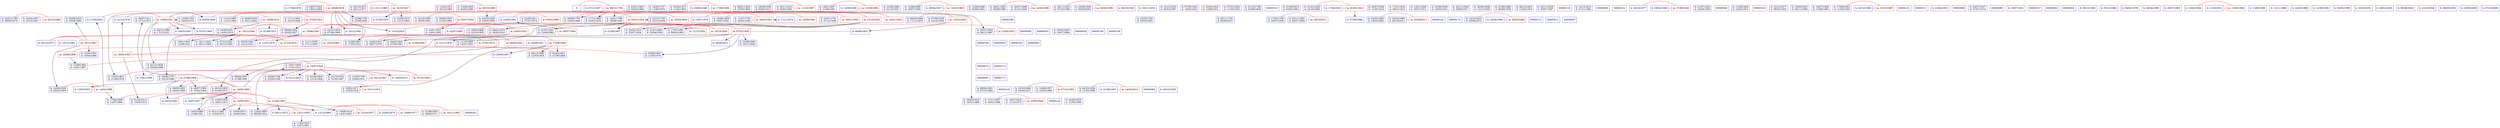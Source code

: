 digraph familyTree {
node [shape=box style=solid color=blue]
139 [label="b: 24/01/1780\nd: 09/04/1878"]
0 -> 201 [color=red arrowhead=none]
2 -> 201 [color=red arrowhead=none]
201 [shape=box color=red label="m: 09/12/1794"]
{ rank = same; 0 2 201; }
201 -> 12
201 -> 16
201 -> 21
201 -> 26
201 -> 32
{ rank = same; 139 00000199; }
28 [label="b: 15/03/1780\nd: 19/03/1855"]
1 -> 202 [color=red arrowhead=none]
3 -> 202 [color=red arrowhead=none]
202 [shape=box color=red label="m: 29/10/1800"]
{ rank = same; 1 3 202; }
202 -> 18
{ rank = same; 28 00000199; }
123 [label="b: 03/01/1803\nd: 05/04/1880"]
16 -> 207 [color=red arrowhead=none]
18 -> 207 [color=red arrowhead=none]
207 [shape=box color=red label="m: 02/01/1824"]
{ rank = same; 16 18 207; }
207 -> 45
207 -> 50
207 -> 54
207 -> 58
122 [label="b: 23/01/1781\nd: 07/12/1846"]
{ rank = same; 122 00000199; }
199 [label="b: 14/05/1797\nd: 11/09/1870"]
91 [label="b: 02/02/1801\nd: 21/09/1890"]
140 [label="b: 01/04/1804\nd: 12/10/1826"]
19 -> 208 [color=red arrowhead=none]
21 -> 208 [color=red arrowhead=none]
208 [shape=box color=red label="m: 16/01/1825"]
{ rank = same; 19 21 208; }
143 [label="b: 11/05/1810\nd: 12/07/1887"]
174 [label="b: 30/06/1813\nd: 11/02/1903"]
32 -> 213 [color=red arrowhead=none]
36 -> 213 [color=red arrowhead=none]
213 [shape=box color=red label="m: 25/05/1833"]
{ rank = same; 32 36 213; }
116 [label="b: 08/01/1828\nd: 23/05/1904"]
45 -> 219 [color=red arrowhead=none]
48 -> 219 [color=red arrowhead=none]
219 [shape=box color=red label="m: 19/08/1842"]
{ rank = same; 45 48 219; }
219 -> 71
219 -> 73
219 -> 75
36 [label="b: 06/05/1831\nd: 14/03/1910"]
50 -> 221 [color=red arrowhead=none]
52 -> 221 [color=red arrowhead=none]
221 [shape=box color=red label="m: 25/03/1850"]
{ rank = same; 50 52 221; }
100 [label="b: 13/05/1834\nd: 18/01/1915"]
54 -> 222 [color=red arrowhead=none]
56 -> 222 [color=red arrowhead=none]
222 [shape=box color=red label="m: 21/12/1852"]
{ rank = same; 54 56 222; }
158 [label="b: 28/09/1838\nd: 05/02/1913"]
55 -> 223 [color=red arrowhead=none]
58 -> 223 [color=red arrowhead=none]
223 [shape=box color=red label="m: 31/08/1856"]
{ rank = same; 55 58 223; }
43 [label="b: 08/06/1852\nd: 03/03/1927"]
68 -> 228 [color=red arrowhead=none]
71 -> 228 [color=red arrowhead=none]
228 [shape=box color=red label="m: 17/08/1869"]
{ rank = same; 68 71 228; }
228 -> 86
228 -> 91
228 -> 93
228 -> 97
157 [label="b: 18/01/1857\nd: 21/06/1901"]
70 -> 229 [color=red arrowhead=none]
73 -> 229 [color=red arrowhead=none]
229 [shape=box color=red label="m: 27/08/1868"]
{ rank = same; 70 73 229; }
229 -> 85
229 -> 94
229 -> 99
229 -> 101
193 [label="b: 22/06/1860\nd: 01/10/1927"]
72 -> 230 [color=red arrowhead=none]
75 -> 230 [color=red arrowhead=none]
230 [shape=box color=red label="m: 27/10/1872"]
{ rank = same; 72 75 230; }
97 [label="b: 18/02/1871\nd: 02/02/1928"]
46 [label="b: 04/12/1880\nd: 17/12/1921"]
89 -> 234 [color=red arrowhead=none]
91 -> 234 [color=red arrowhead=none]
234 [shape=box color=red label="m: 20/09/1898"]
{ rank = same; 89 91 234; }
234 -> 103
86 [label="b: 08/12/1885\nd: 12/03/1954"]
90 -> 235 [color=red arrowhead=none]
93 -> 235 [color=red arrowhead=none]
235 [shape=box color=red label="m: 28/02/1903"]
{ rank = same; 90 93 235; }
235 -> 108
235 -> 111
155 [label="b: 14/08/1890\nd: 18/07/1968"]
97 -> 238 [color=red arrowhead=none]
101 -> 238 [color=red arrowhead=none]
238 [shape=box color=red label="m: 10/11/1910"]
{ rank = same; 97 101 238; }
76 [label="b: 11/10/1869\nd: 14/01/1955"]
82 -> 233 [color=red arrowhead=none]
85 -> 233 [color=red arrowhead=none]
233 [shape=box color=red label="m: 19/05/1886"]
{ rank = same; 82 85 233; }
233 -> 95
233 -> 100
233 -> 102
233 -> 107
233 -> 110
128 [label="b: 12/09/1886\nd: 03/09/1964"]
92 -> 236 [color=red arrowhead=none]
94 -> 236 [color=red arrowhead=none]
236 [shape=box color=red label="m: 14/04/1898"]
{ rank = same; 92 94 236; }
236 -> 104
236 -> 109
131 [label="b: 02/11/1891\nd: 13/04/1973"]
95 -> 237 [color=red arrowhead=none]
99 -> 237 [color=red arrowhead=none]
237 [shape=box color=red label="m: 21/06/1906"]
{ rank = same; 95 99 237; }
237 -> 112
237 -> 118
10 [label="b: 22/10/1895\nd: 20/05/1981"]
109 [label="b: 17/04/1888\nd: 12/07/1960"]
156 [label="b: 28/01/1893\nd: 30/09/1980"]
73 [label="b: 08/04/1903\nd: 21/06/1990"]
102 -> 239 [color=red arrowhead=none]
104 -> 239 [color=red arrowhead=none]
239 [shape=box color=red label="m: 10/06/1921"]
{ rank = same; 102 104 239; }
239 -> 119
239 -> 124
239 -> 129
239 -> 133
239 -> 135
239 -> 138
101 [label="b: 08/07/1906\nd: 25/02/1964"]
103 -> 240 [color=red arrowhead=none]
107 -> 240 [color=red arrowhead=none]
240 [shape=box color=red label="m: 14/07/1920"]
{ rank = same; 103 107 240; }
240 -> 120
240 -> 130
240 -> 136
240 -> 140
240 -> 142
240 -> 144
47 [label="b: 14/05/1910\nd: 26/07/1979"]
110 -> 243 [color=red arrowhead=none]
112 -> 243 [color=red arrowhead=none]
243 [shape=box color=red label="m: 13/11/1930"]
{ rank = same; 110 112 243; }
243 -> 143
56 [label="b: 20/02/1914\nd: 25/07/1958"]
129 [label="b: 24/03/1920"]
118 -> 244 [color=red arrowhead=none]
120 -> 244 [color=red arrowhead=none]
244 [shape=box color=red label="m: 12/10/1937"]
{ rank = same; 118 120 244; }
172 [label="b: 24/11/1922\nd: 07/10/1989"]
119 -> 245 [color=red arrowhead=none]
121 -> 245 [color=red arrowhead=none]
245 [shape=box color=red label="m: 23/06/1941"]
{ rank = same; 119 121 245; }
151 [label="b: 09/04/1927"]
122 -> 246 [color=red arrowhead=none]
124 -> 246 [color=red arrowhead=none]
246 [shape=box color=red label="m: 16/01/1950"]
{ rank = same; 122 124 246; }
89 [label="b: 15/02/1931\nd: 18/04/1996"]
2 [label="b: 27/12/1937"]
80 [label="b: 22/06/1942\nd: 20/11/2002"]
186 [label="b: 04/10/1948"]
138 -> 248 [color=red arrowhead=none]
142 -> 248 [color=red arrowhead=none]
248 [shape=box color=red label="m: 07/10/1964"]
{ rank = same; 138 142 248; }
4 [label="b: 26/11/1952"]
127 [label="b: 20/11/1781\nd: 20/06/1837"]
{ rank = same; 127 00000199; }
64 [label="b: 02/08/1782\nd: 22/08/1845"]
{ rank = same; 64 00000199; }
119 [label="b: 13/06/1783\nd: 25/03/1870"]
{ rank = same; 119 00000199; }
105 [label="b: 11/07/1783\nd: 26/05/1849"]
{ rank = same; 105 00000199; }
178 [label="b: 17/03/1784\nd: 29/07/1838"]
{ rank = same; 178 00000199; }
21 [label="b: 14/01/1788\nd: 18/08/1840"]
8 -> 203 [color=red arrowhead=none]
10 -> 203 [color=red arrowhead=none]
203 [shape=box color=red label="m: 05/07/1804"]
{ rank = same; 8 10 203; }
203 -> 23
{ rank = same; 21 00000199; }
82 [label="b: 04/10/1805\nd: 01/08/1874"]
20 -> 210 [color=red arrowhead=none]
23 -> 210 [color=red arrowhead=none]
210 [shape=box color=red label="m: 20/03/1824"]
{ rank = same; 20 23 210; }
210 -> 47
16 [label="b: 29/09/1793\nd: 10/05/1868"]
9 -> 204 [color=red arrowhead=none]
11 -> 204 [color=red arrowhead=none]
204 [shape=box color=red label="m: 16/08/1812"]
{ rank = same; 9 11 204; }
204 -> 33
204 -> 36
9 -> 205 [color=red arrowhead=none]
13 -> 205 [color=red arrowhead=none]
205 [shape=box color=red label="m: 07/03/1823"]
{ rank = same; 9 13 205; }
205 -> 43
{ rank = same; 16 00000199; }
118 [label="b: 16/08/1814\nd: 14/01/1881"]
59 [label="b: 23/09/1818\nd: 12/12/1894"]
53 [label="b: 15/12/1825\nd: 05/03/1887"]
43 -> 217 [color=red arrowhead=none]
46 -> 217 [color=red arrowhead=none]
217 [shape=box color=red label="m: 18/12/1840"]
{ rank = same; 43 46 217; }
217 -> 65
217 -> 70
217 -> 72
217 -> 78
164 [label="b: 07/05/1842\nd: 10/03/1922"]
113 [label="b: 22/05/1852\nd: 13/08/1941"]
190 [label="b: 07/01/1856\nd: 11/05/1940"]
38 [label="b: 10/03/1862\nd: 21/09/1919"]
50 [label="b: 24/12/1793\nd: 02/12/1859"]
{ rank = same; 50 00000199; }
41 [label="b: 11/03/1796\nd: 23/04/1851"]
{ rank = same; 41 00000091; }
70 [label="b: 03/08/1797\nd: 04/10/1888"]
{ rank = same; 70 00000091; }
144 [label="b: 04/09/1798\nd: 02/06/1858"]
{ rank = same; 144 00000091; }
197 [label="b: 01/10/1798\nd: 04/09/1859"]
15 -> 206 [color=red arrowhead=none]
17 -> 206 [color=red arrowhead=none]
206 [shape=box color=red label="m: 28/08/1818"]
{ rank = same; 15 17 206; }
206 -> 38
206 -> 44
206 -> 48
206 -> 51
206 -> 57
206 -> 64
{ rank = same; 197 00000123; }
152 [label="b: 01/09/1819\nd: 03/05/1883"]
38 -> 215 [color=red arrowhead=none]
41 -> 215 [color=red arrowhead=none]
215 [shape=box color=red label="m: 02/12/1837"]
{ rank = same; 38 41 215; }
40 [label="b: 31/01/1826\nd: 24/10/1894"]
44 -> 218 [color=red arrowhead=none]
47 -> 218 [color=red arrowhead=none]
218 [shape=box color=red label="m: 06/03/1842"]
{ rank = same; 44 47 218; }
163 [label="b: 20/07/1829\nd: 12/05/1914"]
166 [label="b: 17/01/1833\nd: 28/01/1912"]
49 -> 220 [color=red arrowhead=none]
51 -> 220 [color=red arrowhead=none]
220 [shape=box color=red label="m: 07/01/1850"]
{ rank = same; 49 51 220; }
220 -> 74
220 -> 80
220 -> 82
220 -> 88
220 -> 90
25 [label="b: 07/08/1838\nd: 23/10/1909"]
57 -> 226 [color=red arrowhead=none]
61 -> 226 [color=red arrowhead=none]
226 [shape=box color=red label="m: 16/10/1850"]
{ rank = same; 57 61 226; }
75 [label="b: 05/03/1842\nd: 22/12/1921"]
184 [label="b: 09/04/1801\nd: 07/07/1885"]
{ rank = same; 184 00000140; }
85 [label="b: 08/05/1803\nd: 26/02/1889"]
19 -> 209 [color=red arrowhead=none]
24 -> 209 [color=red arrowhead=none]
209 [shape=box color=red label="m: 15/10/1833"]
{ rank = same; 19 24 209; }
209 -> 56
209 -> 61
209 -> 66
209 -> 69
{ rank = same; 85 00000140; }
32 [label="b: 30/07/1803\nd: 08/12/1887"]
{ rank = same; 32 00000082; }
18 [label="b: 23/03/1829\nd: 24/04/1900"]
183 [label="b: 24/02/1805\nd: 14/02/1885"]
{ rank = same; 183 00000143; }
9 [label="b: 12/10/1805\nd: 11/01/1880"]
{ rank = same; 9 00000143; }
106 [label="b: 13/01/1836\nd: 25/07/1912"]
189 [label="b: 22/06/1839\nd: 19/05/1923"]
65 [label="b: 16/11/1842\nd: 28/11/1905"]
63 -> 227 [color=red arrowhead=none]
66 -> 227 [color=red arrowhead=none]
227 [shape=box color=red label="m: 09/07/1860"]
{ rank = same; 63 66 227; }
227 -> 81
7 [label="b: 26/11/1849\nd: 28/05/1917"]
63 [label="b: 19/03/1868\nd: 22/10/1950"]
81 -> 232 [color=red arrowhead=none]
84 -> 232 [color=red arrowhead=none]
232 [shape=box color=red label="m: 03/02/1889"]
{ rank = same; 81 84 232; }
137 [label="b: 02/04/1807\nd: 23/10/1847"]
25 -> 211 [color=red arrowhead=none]
31 -> 211 [color=red arrowhead=none]
211 [shape=box color=red label="m: 12/03/1826"]
{ rank = same; 25 31 211; }
211 -> 49
{ rank = same; 137 00000174; }
1 [label="b: 13/06/1830\nd: 04/03/1896"]
134 [label="b: 28/04/1858\nd: 12/12/1930"]
74 -> 231 [color=red arrowhead=none]
76 -> 231 [color=red arrowhead=none]
231 [shape=box color=red label="m: 27/01/1874"]
{ rank = same; 74 76 231; }
12 [label="b: 17/12/1863\nd: 02/02/1933"]
120 [label="b: 12/03/1869\nd: 08/08/1954"]
141 [label="b: 10/04/1874\nd: 10/08/1944"]
187 [label="b: 01/08/1880\nd: 06/09/1958"]
173 [label="b: 13/11/1907\nd: 04/01/1996"]
105 -> 241 [color=red arrowhead=none]
108 -> 241 [color=red arrowhead=none]
241 [shape=box color=red label="m: 29/03/1921"]
{ rank = same; 105 108 241; }
241 -> 121
3 [label="b: 12/02/1913\nd: 20/12/1993"]
109 -> 242 [color=red arrowhead=none]
111 -> 242 [color=red arrowhead=none]
242 [shape=box color=red label="m: 14/06/1921"]
{ rank = same; 109 111 242; }
242 -> 131
242 -> 141
242 -> 145
83 [label="b: 26/09/1810\nd: 16/08/1885"]
27 -> 212 [color=red arrowhead=none]
35 -> 212 [color=red arrowhead=none]
212 [shape=box color=red label="m: 16/10/1827"]
{ rank = same; 27 35 212; }
212 -> 52
212 -> 59
{ rank = same; 83 00000174; }
77 [label="b: 08/12/1833\nd: 12/02/1918"]
146 [label="b: 28/11/1838\nd: 29/07/1897"]
168 [label="b: 14/10/1810\nd: 03/08/1873"]
{ rank = same; 168 00000174; }
84 [label="b: 23/05/1811\nd: 27/07/1874"]
{ rank = same; 84 00000174; }
102 [label="b: 28/07/1811\nd: 27/12/1872"]
{ rank = same; 102 00000174; }
154 [label="b: 05/11/1812\nd: 05/04/1891"]
{ rank = same; 154 00000118; }
114 [label="b: 14/12/1814\nd: 27/11/1882"]
{ rank = same; 114 00000059; }
35 [label="b: 29/10/1815\nd: 28/11/1877"]
{ rank = same; 35 00000152; }
51 [label="b: 22/10/1818\nd: 07/06/1906"]
37 -> 214 [color=red arrowhead=none]
40 -> 214 [color=red arrowhead=none]
214 [shape=box color=red label="m: 01/01/1842"]
{ rank = same; 37 40 214; }
214 -> 67
{ rank = same; 51 00000053; }
159 [label="b: 19/10/1846\nd: 02/04/1917"]
29 [label="b: 03/02/1820\nd: 23/07/1894"]
39 -> 216 [color=red arrowhead=none]
42 -> 216 [color=red arrowhead=none]
216 [shape=box color=red label="m: 07/09/1843"]
{ rank = same; 39 42 216; }
{ rank = same; 29 00000053; }
23 [label="b: 16/01/1821\nd: 14/01/1891"]
{ rank = same; 23 00000053; }
66 [label="b: 01/07/1821\nd: 12/09/1880"]
{ rank = same; 66 00000053; }
194 [label="b: 01/07/1822\nd: 26/04/1905"]
{ rank = same; 194 00000040; }
150 [label="b: 11/08/1828\nd: 22/04/1916"]
{ rank = same; 150 00000163; }
72 [label="b: 19/01/1834\nd: 12/08/1921"]
{ rank = same; 72 00000106; }
60 [label="b: 11/11/1835\nd: 27/11/1905"]
55 -> 224 [color=red arrowhead=none]
60 -> 224 [color=red arrowhead=none]
224 [shape=box color=red label="m: 16/10/1862"]
{ rank = same; 55 60 224; }
55 -> 225 [color=red arrowhead=none]
62 -> 225 [color=red arrowhead=none]
225 [shape=box color=red label="m: 19/11/1867"]
{ rank = same; 55 62 225; }
225 -> 83
225 -> 89
225 -> 92
{ rank = same; 60 00000025; }
133 [label="b: 01/12/1838\nd: 05/04/1888"]
{ rank = same; 133 00000075; }
107 [label="b: 16/07/1840\nd: 11/01/1912"]
{ rank = same; 107 00000075; }
110 [label="b: 14/03/1869\nd: 11/06/1951"]
148 [label="b: 15/12/1877\nd: 08/02/1920"]
180 [label="b: 03/11/1881\nd: 30/07/1956"]
117 [label="b: 23/05/1903\nd: 28/11/1998"]
90 [label="b: 03/08/1903\nd: 11/04/1970"]
14 [label="b: 10/07/1908\nd: 15/09/1995"]
78 [label="b: 07/12/1922\nd: 09/12/1983"]
68 [label="b: 24/08/1931"]
167 [label="b: 17/09/1942\nd: 11/05/1995"]
42 [label="b: 08/04/1949"]
49 [label="b: 06/06/1952"]
8 [label="b: 06/08/1955\nd: 21/02/1996"]
11 [label="b: 08/05/1933\nd: 03/11/2002"]
52 [label="b: 27/05/1950"]
160 [label="b: 12/09/1958"]
145 -> 249 [color=red arrowhead=none]
147 -> 249 [color=red arrowhead=none]
249 [shape=box color=red label="m: 19/08/1977"]
{ rank = same; 145 147 249; }
145 -> 250 [color=red arrowhead=none]
149 -> 250 [color=red arrowhead=none]
250 [shape=box color=red label="m: 19/11/1985"]
{ rank = same; 145 149 250; }
58 [label="b: 04/03/1841\nd: 07/04/1901"]
{ rank = same; 58 00000164; }
31 [label="b: 06/04/1849\nd: 17/11/1933"]
{ rank = same; 31 00000113; }
69 [label="b: 31/07/1861\nd: 25/04/1926"]
{ rank = same; 69 00000038; }
13 [label="b: 17/11/1861\nd: 25/10/1946"]
{ rank = same; 13 00000012; }
44 [label="b: 12/06/1863\nd: 17/05/1914"]
{ rank = same; 44 00000063; }
24 [label="b: 18/06/1869\nd: 03/07/1941"]
{ rank = same; 24 00000097; }
45 [label="b: 29/01/1874\nd: 18/05/1935"]
{ rank = same; 45 00000148; }
153 [label="b: 20/07/1888\nd: 31/01/1949"]
{ rank = same; 153 00000131; }
61 [label="b: 17/07/1891\nd: 09/03/1960"]
{ rank = same; 61 00000156; }
149 [label="b: 31/08/1903\nd: 09/06/1971"]
{ rank = same; 149 00000101; }
15 [label="b: 09/07/1924\nd: 29/01/1995"]
103 [label="b: 12/08/1904\nd: 14/01/1987"]
{ rank = same; 103 00000173; }
111 [label="b: 01/04/1914\nd: 10/05/1914"]
{ rank = same; 111 00000129; }
177 [label="b: 04/02/1916\nd: 31/05/1996"]
{ rank = same; 177 00000129; }
26 [label="b: 26/05/1916\nd: 10/01/1988"]
{ rank = same; 26 00000129; }
170 [label="b: 19/07/1916\nd: 11/10/1975"]
{ rank = same; 170 00000129; }
142 [label="b: 12/10/1916\nd: 31/05/1987"]
{ rank = same; 142 00000172; }
169 [label="b: 23/06/1926\nd: 05/09/2002"]
{ rank = same; 169 00000151; }
179 [label="b: 04/10/1926\nd: 11/03/1996"]
{ rank = same; 179 00000089; }
165 [label="b: 14/09/1927\nd: 25/05/1968"]
{ rank = same; 165 00000089; }
92 [label="b: 14/04/1929\nd: 20/03/1994"]
{ rank = same; 92 00000089; }
181 [label="b: 28/10/1929"]
{ rank = same; 181 00000089; }
6 [label="b: 13/04/1930"]
{ rank = same; 6 00000068; }
132 [label="b: 04/07/1937\nd: 07/07/1974"]
{ rank = same; 132 00000080; }
196 [label="b: 10/07/1941"]
{ rank = same; 196 00000167; }
176 [label="b: 08/05/1948"]
137 -> 247 [color=red arrowhead=none]
139 -> 247 [color=red arrowhead=none]
247 [shape=box color=red label="m: 02/12/1969"]
{ rank = same; 137 139 247; }
{ rank = same; 176 00000042; }
161 [label="b: 22/12/1948"]
{ rank = same; 161 00000052; }
124 [label="b: 03/05/1959"]
145 [label="b: 12/12/1960"]
48 [label="b: 10/12/1961"]
198 [label="b: 30/12/1963"]
22 [label="b: 03/12/1964"]
182 [label="b: 21/06/1967"]
151 -> 251 [color=red arrowhead=none]
155 -> 251 [color=red arrowhead=none]
251 [shape=box color=red label="m: 14/10/1983"]
{ rank = same; 151 155 251; }
54 [label="b: 21/09/1967"]
138 [label="b: 13/01/1969"]
153 -> 252 [color=red arrowhead=none]
156 -> 252 [color=red arrowhead=none]
252 [shape=box color=red label="m: 14/04/1986"]
{ rank = same; 153 156 252; }
147 [label="b: 25/05/1970"]
154 -> 253 [color=red arrowhead=none]
158 -> 253 [color=red arrowhead=none]
253 [shape=box color=red label="m: 11/10/1987"]
{ rank = same; 154 158 253; }
112 [label="b: 09/11/1972"]
33 [label="b: 01/08/1973"]
121 [label="b: 17/11/1974"]
157 -> 254 [color=red arrowhead=none]
160 -> 254 [color=red arrowhead=none]
254 [shape=box color=red label="m: 21/09/1992"]
{ rank = same; 157 160 254; }
55 [label="b: 20/10/1975"]
71 [label="b: 11/07/1976"]
159 -> 255 [color=red arrowhead=none]
165 -> 255 [color=red arrowhead=none]
255 [shape=box color=red label="m: 07/10/1992"]
{ rank = same; 159 165 255; }
95 [label="b: 14/07/1977"]
39 [label="b: 18/10/1977"]
161 -> 256 [color=red arrowhead=none]
167 -> 256 [color=red arrowhead=none]
256 [shape=box color=red label="m: 13/10/1995"]
{ rank = same; 161 167 256; }
5 [label="b: 06/02/1978"]
162 -> 257 [color=red arrowhead=none]
168 -> 257 [color=red arrowhead=none]
257 [shape=box color=red label="m: 29/03/1990"]
{ rank = same; 162 168 257; }
17 [label="b: 17/08/1978"]
108 [label="b: 31/10/1978"]
74 [label="b: 12/11/1978"]
19 [label="b: 10/07/1979"]
188 [label="b: 26/04/1980"]
62 [label="b: 10/12/1982"]
126 [label="b: 20/07/1983"]
169 -> 258 [color=red arrowhead=none]
172 -> 258 [color=red arrowhead=none]
258 [shape=box color=red label="m: 03/04/1996"]
{ rank = same; 169 172 258; }
185 [label="b: 03/02/1985\nd: 28/10/2012"]
170 -> 259 [color=red arrowhead=none]
173 -> 259 [color=red arrowhead=none]
259 [shape=box color=red label="m: 23/05/2004"]
{ rank = same; 170 173 259; }
81 [label="b: 14/05/1985"]
171 -> 260 [color=red arrowhead=none]
175 -> 260 [color=red arrowhead=none]
260 [shape=box color=red label="m: 13/06/1994"]
{ rank = same; 171 175 260; }
125 [label="b: 13/09/1985"]
192 [label="b: 13/11/1986"]
87 [label="b: 14/03/1988"]
174 -> 261 [color=red arrowhead=none]
176 -> 261 [color=red arrowhead=none]
261 [shape=box color=red label="m: 17/06/1998"]
{ rank = same; 174 176 261; }
27 [label="b: 13/11/1989"]
99 [label="b: 05/10/1993"]
171 [label="b: 18/02/1994"]
135 [label="b: 01/07/1995"]
178 -> 262 [color=red arrowhead=none]
180 -> 262 [color=red arrowhead=none]
262 [shape=box color=red label="m: 28/10/2011"]
{ rank = same; 178 180 262; }
20 [label="b: 02/07/1995"]
179 -> 263 [color=red arrowhead=none]
182 -> 263 [color=red arrowhead=none]
263 [shape=box color=red label="m: 14/04/2013"]
{ rank = same; 179 182 263; }
34 [label="b: 11/08/1995"]
162 [label="b: 23/04/1996"]
67 [label="b: 07/09/1996"]
93 [label="b: 25/04/1997"]
183 -> 264 [color=red arrowhead=none]
185 -> 264 [color=red arrowhead=none]
264 [shape=box color=red label="m: 25/08/2011"]
{ rank = same; 183 185 264; }
191 [label="b: 05/02/1998"]
115 [label="b: 30/10/2001"]
200 [label="b: 28/01/2003"]
37 [label="b: 17/06/2003"]
104 [label="b: 11/09/2003"]
96 [label="b: 06/08/2004"]
98 [label="b: 13/10/2004"]
94 [label="b: 13/05/2007"]
30 [label="b: 08/05/2009"]
79 [label="b: 28/05/2009"]
195 [label="b: 07/10/2009"]
57 [label="b: 15/10/2010"]
88 [label="b: 28/06/2011"]
175 [label="b: 21/03/2012"]
136 [label="b: 16/03/2013"]
130 [label="b: 01/11/2013"]
}
